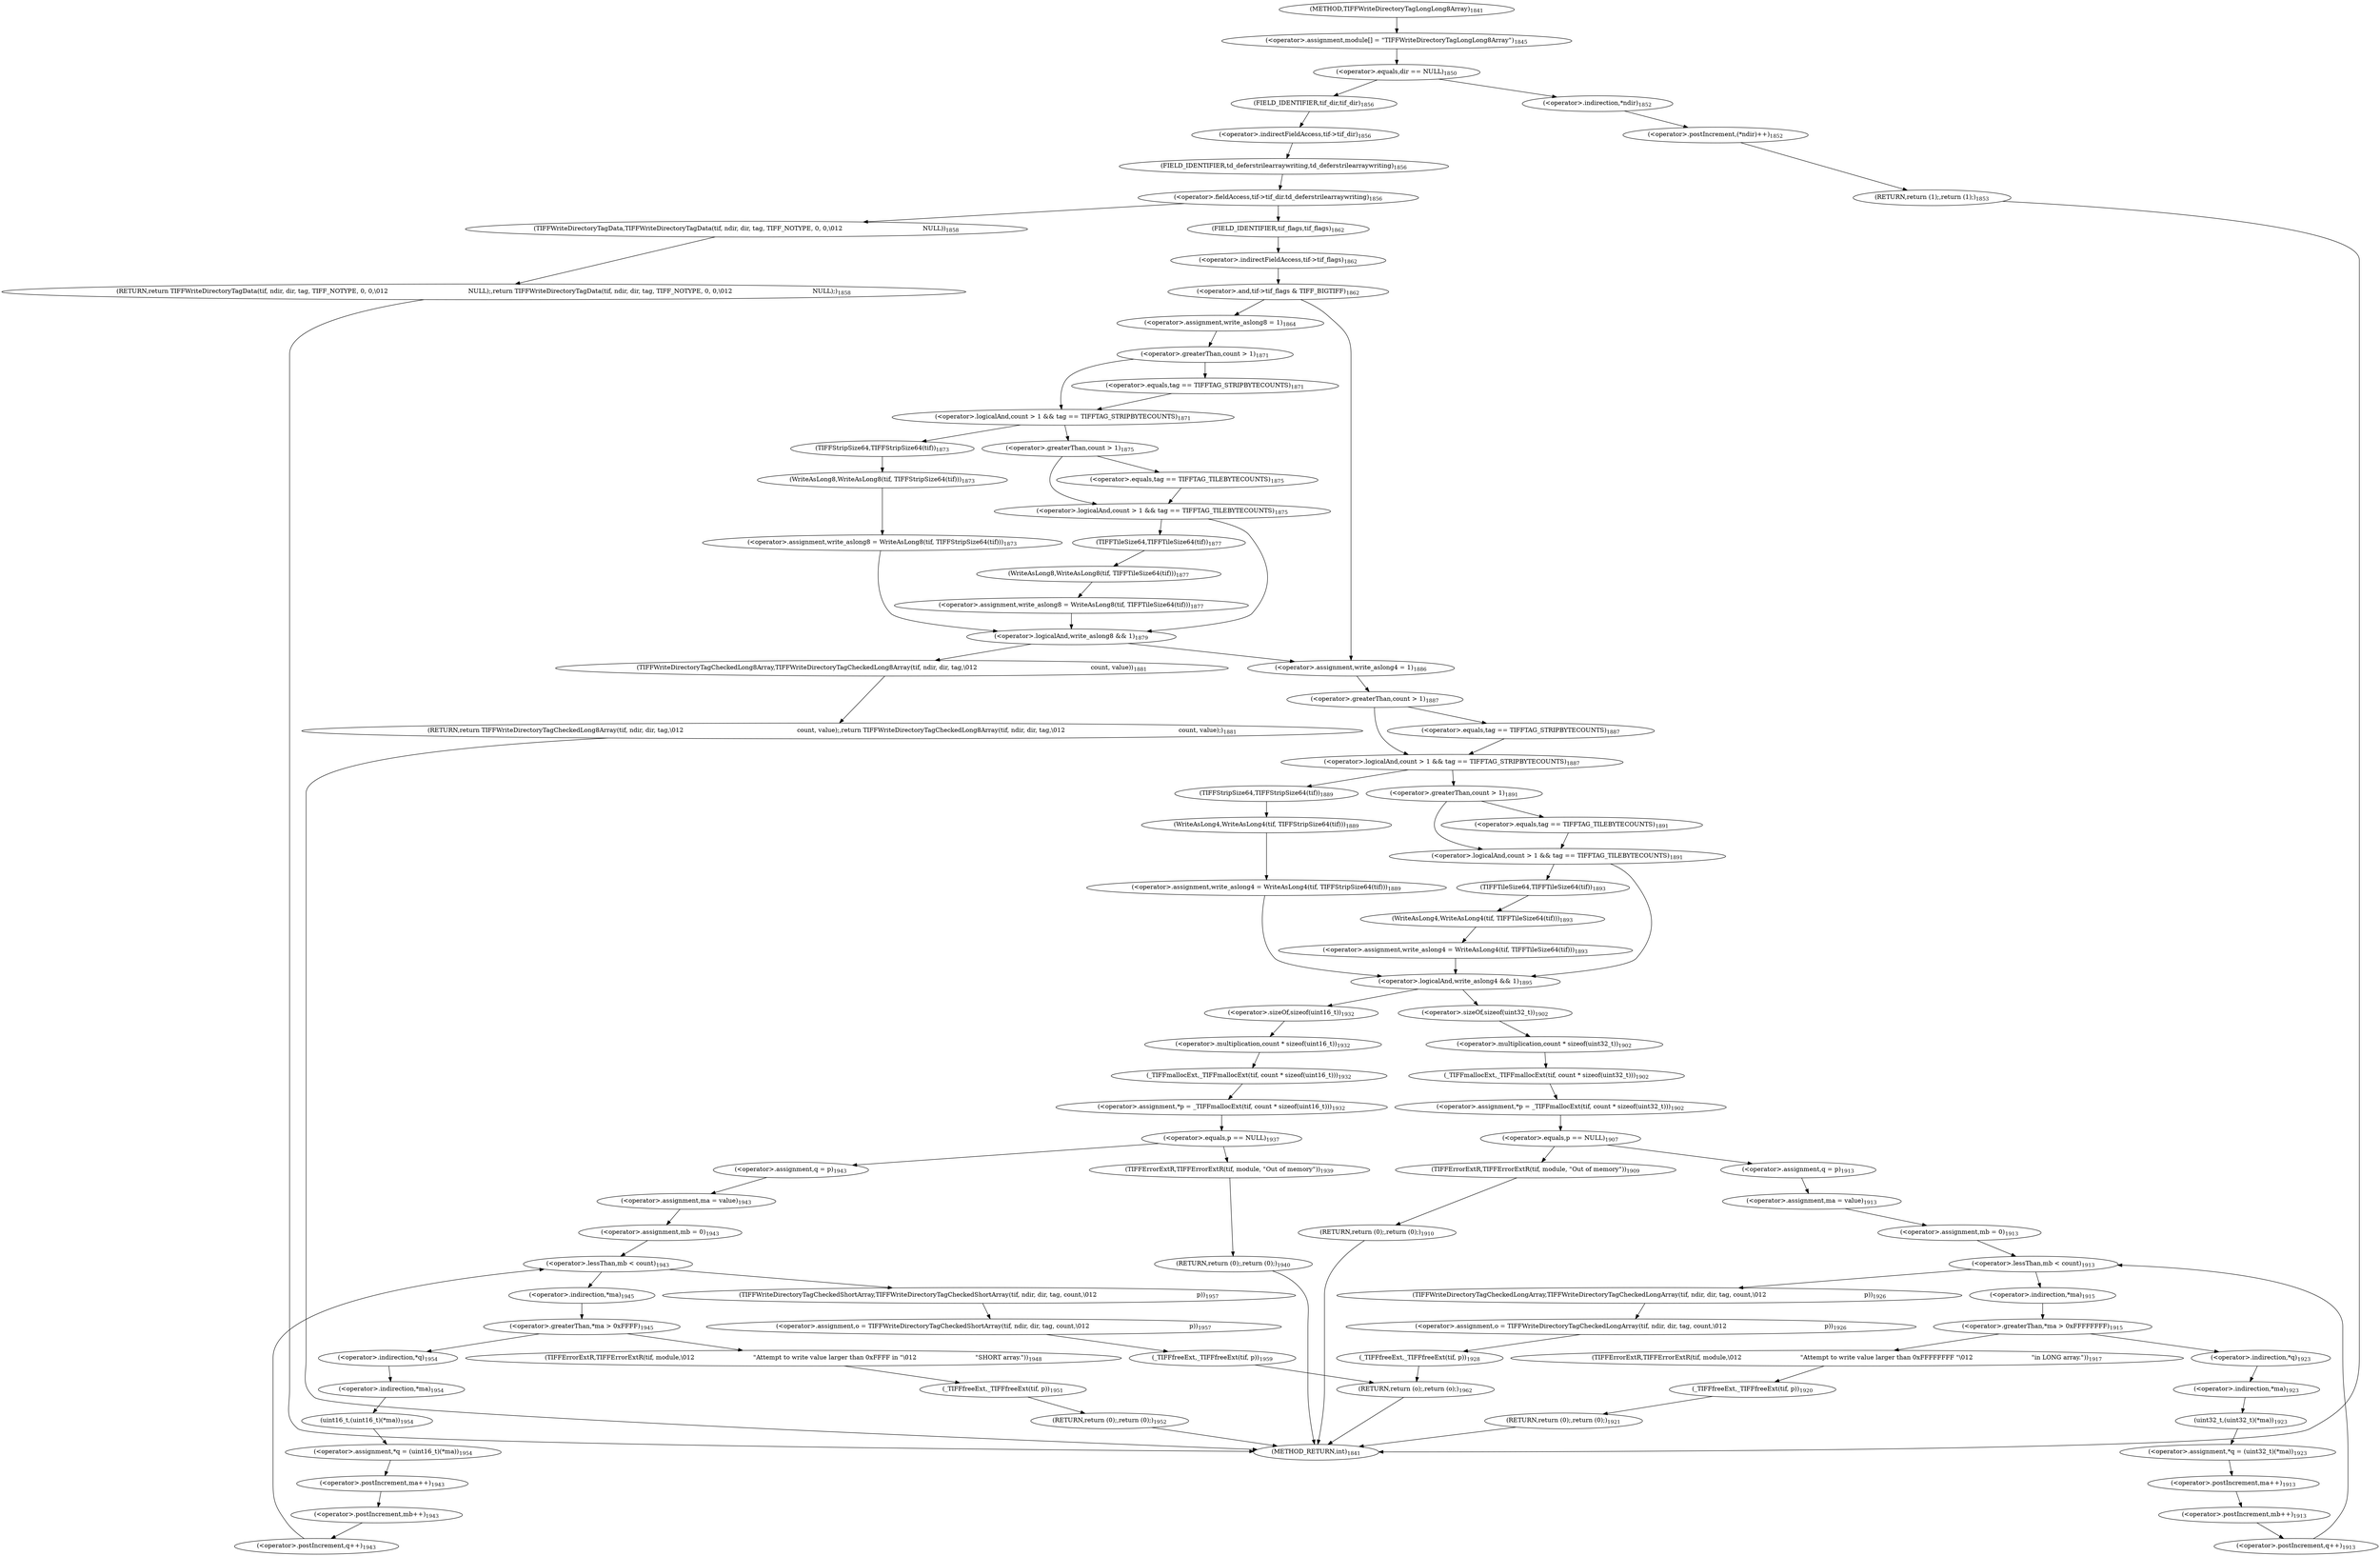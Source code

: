 digraph "TIFFWriteDirectoryTagLongLong8Array" {  
"68876" [label = <(&lt;operator&gt;.assignment,module[] = &quot;TIFFWriteDirectoryTagLongLong8Array&quot;)<SUB>1845</SUB>> ]
"68964" [label = <(&lt;operator&gt;.assignment,write_aslong4 = 1)<SUB>1886</SUB>> ]
"69164" [label = <(RETURN,return (o);,return (o);)<SUB>1962</SUB>> ]
"68882" [label = <(&lt;operator&gt;.equals,dir == NULL)<SUB>1850</SUB>> ]
"68892" [label = <(&lt;operator&gt;.fieldAccess,tif-&gt;tif_dir.td_deferstrilearraywriting)<SUB>1856</SUB>> ]
"68909" [label = <(&lt;operator&gt;.and,tif-&gt;tif_flags &amp; TIFF_BIGTIFF)<SUB>1862</SUB>> ]
"68968" [label = <(&lt;operator&gt;.logicalAnd,count &gt; 1 &amp;&amp; tag == TIFFTAG_STRIPBYTECOUNTS)<SUB>1887</SUB>> ]
"69000" [label = <(&lt;operator&gt;.logicalAnd,write_aslong4 &amp;&amp; 1)<SUB>1895</SUB>> ]
"68886" [label = <(&lt;operator&gt;.postIncrement,(*ndir)++)<SUB>1852</SUB>> ]
"68889" [label = <(RETURN,return (1);,return (1);)<SUB>1853</SUB>> ]
"68893" [label = <(&lt;operator&gt;.indirectFieldAccess,tif-&gt;tif_dir)<SUB>1856</SUB>> ]
"68896" [label = <(FIELD_IDENTIFIER,td_deferstrilearraywriting,td_deferstrilearraywriting)<SUB>1856</SUB>> ]
"68898" [label = <(RETURN,return TIFFWriteDirectoryTagData(tif, ndir, dir, tag, TIFF_NOTYPE, 0, 0,\012                                         NULL);,return TIFFWriteDirectoryTagData(tif, ndir, dir, tag, TIFF_NOTYPE, 0, 0,\012                                         NULL);)<SUB>1858</SUB>> ]
"68910" [label = <(&lt;operator&gt;.indirectFieldAccess,tif-&gt;tif_flags)<SUB>1862</SUB>> ]
"68916" [label = <(&lt;operator&gt;.assignment,write_aslong8 = 1)<SUB>1864</SUB>> ]
"68969" [label = <(&lt;operator&gt;.greaterThan,count &gt; 1)<SUB>1887</SUB>> ]
"68972" [label = <(&lt;operator&gt;.equals,tag == TIFFTAG_STRIPBYTECOUNTS)<SUB>1887</SUB>> ]
"68976" [label = <(&lt;operator&gt;.assignment,write_aslong4 = WriteAsLong4(tif, TIFFStripSize64(tif)))<SUB>1889</SUB>> ]
"69005" [label = <(&lt;operator&gt;.assignment,*p = _TIFFmallocExt(tif, count * sizeof(uint32_t)))<SUB>1902</SUB>> ]
"69071" [label = <(&lt;operator&gt;.assignment,o = TIFFWriteDirectoryTagCheckedLongArray(tif, ndir, dir, tag, count,\012                                                  p))<SUB>1926</SUB>> ]
"69080" [label = <(_TIFFfreeExt,_TIFFfreeExt(tif, p))<SUB>1928</SUB>> ]
"68887" [label = <(&lt;operator&gt;.indirection,*ndir)<SUB>1852</SUB>> ]
"68895" [label = <(FIELD_IDENTIFIER,tif_dir,tif_dir)<SUB>1856</SUB>> ]
"68899" [label = <(TIFFWriteDirectoryTagData,TIFFWriteDirectoryTagData(tif, ndir, dir, tag, TIFF_NOTYPE, 0, 0,\012                                         NULL))<SUB>1858</SUB>> ]
"68912" [label = <(FIELD_IDENTIFIER,tif_flags,tif_flags)<SUB>1862</SUB>> ]
"68920" [label = <(&lt;operator&gt;.logicalAnd,count &gt; 1 &amp;&amp; tag == TIFFTAG_STRIPBYTECOUNTS)<SUB>1871</SUB>> ]
"68952" [label = <(&lt;operator&gt;.logicalAnd,write_aslong8 &amp;&amp; 1)<SUB>1879</SUB>> ]
"68978" [label = <(WriteAsLong4,WriteAsLong4(tif, TIFFStripSize64(tif)))<SUB>1889</SUB>> ]
"69007" [label = <(_TIFFmallocExt,_TIFFmallocExt(tif, count * sizeof(uint32_t)))<SUB>1902</SUB>> ]
"69017" [label = <(&lt;operator&gt;.equals,p == NULL)<SUB>1907</SUB>> ]
"69039" [label = <(&lt;operator&gt;.lessThan,mb &lt; count)<SUB>1913</SUB>> ]
"69073" [label = <(TIFFWriteDirectoryTagCheckedLongArray,TIFFWriteDirectoryTagCheckedLongArray(tif, ndir, dir, tag, count,\012                                                  p))<SUB>1926</SUB>> ]
"69086" [label = <(&lt;operator&gt;.assignment,*p = _TIFFmallocExt(tif, count * sizeof(uint16_t)))<SUB>1932</SUB>> ]
"69152" [label = <(&lt;operator&gt;.assignment,o = TIFFWriteDirectoryTagCheckedShortArray(tif, ndir, dir, tag, count,\012                                                   p))<SUB>1957</SUB>> ]
"69161" [label = <(_TIFFfreeExt,_TIFFfreeExt(tif, p))<SUB>1959</SUB>> ]
"68921" [label = <(&lt;operator&gt;.greaterThan,count &gt; 1)<SUB>1871</SUB>> ]
"68924" [label = <(&lt;operator&gt;.equals,tag == TIFFTAG_STRIPBYTECOUNTS)<SUB>1871</SUB>> ]
"68928" [label = <(&lt;operator&gt;.assignment,write_aslong8 = WriteAsLong8(tif, TIFFStripSize64(tif)))<SUB>1873</SUB>> ]
"68956" [label = <(RETURN,return TIFFWriteDirectoryTagCheckedLong8Array(tif, ndir, dir, tag,\012                                                          count, value);,return TIFFWriteDirectoryTagCheckedLong8Array(tif, ndir, dir, tag,\012                                                          count, value);)<SUB>1881</SUB>> ]
"68980" [label = <(TIFFStripSize64,TIFFStripSize64(tif))<SUB>1889</SUB>> ]
"68985" [label = <(&lt;operator&gt;.logicalAnd,count &gt; 1 &amp;&amp; tag == TIFFTAG_TILEBYTECOUNTS)<SUB>1891</SUB>> ]
"69009" [label = <(&lt;operator&gt;.multiplication,count * sizeof(uint32_t))<SUB>1902</SUB>> ]
"69021" [label = <(TIFFErrorExtR,TIFFErrorExtR(tif, module, &quot;Out of memory&quot;))<SUB>1909</SUB>> ]
"69025" [label = <(RETURN,return (0);,return (0);)<SUB>1910</SUB>> ]
"69043" [label = <(&lt;operator&gt;.postIncrement,ma++)<SUB>1913</SUB>> ]
"69045" [label = <(&lt;operator&gt;.postIncrement,mb++)<SUB>1913</SUB>> ]
"69047" [label = <(&lt;operator&gt;.postIncrement,q++)<SUB>1913</SUB>> ]
"69065" [label = <(&lt;operator&gt;.assignment,*q = (uint32_t)(*ma))<SUB>1923</SUB>> ]
"69088" [label = <(_TIFFmallocExt,_TIFFmallocExt(tif, count * sizeof(uint16_t)))<SUB>1932</SUB>> ]
"69098" [label = <(&lt;operator&gt;.equals,p == NULL)<SUB>1937</SUB>> ]
"69120" [label = <(&lt;operator&gt;.lessThan,mb &lt; count)<SUB>1943</SUB>> ]
"69154" [label = <(TIFFWriteDirectoryTagCheckedShortArray,TIFFWriteDirectoryTagCheckedShortArray(tif, ndir, dir, tag, count,\012                                                   p))<SUB>1957</SUB>> ]
"68930" [label = <(WriteAsLong8,WriteAsLong8(tif, TIFFStripSize64(tif)))<SUB>1873</SUB>> ]
"68957" [label = <(TIFFWriteDirectoryTagCheckedLong8Array,TIFFWriteDirectoryTagCheckedLong8Array(tif, ndir, dir, tag,\012                                                          count, value))<SUB>1881</SUB>> ]
"68986" [label = <(&lt;operator&gt;.greaterThan,count &gt; 1)<SUB>1891</SUB>> ]
"68989" [label = <(&lt;operator&gt;.equals,tag == TIFFTAG_TILEBYTECOUNTS)<SUB>1891</SUB>> ]
"68993" [label = <(&lt;operator&gt;.assignment,write_aslong4 = WriteAsLong4(tif, TIFFTileSize64(tif)))<SUB>1893</SUB>> ]
"69011" [label = <(&lt;operator&gt;.sizeOf,sizeof(uint32_t))<SUB>1902</SUB>> ]
"69030" [label = <(&lt;operator&gt;.assignment,q = p)<SUB>1913</SUB>> ]
"69033" [label = <(&lt;operator&gt;.assignment,ma = value)<SUB>1913</SUB>> ]
"69036" [label = <(&lt;operator&gt;.assignment,mb = 0)<SUB>1913</SUB>> ]
"69051" [label = <(&lt;operator&gt;.greaterThan,*ma &gt; 0xFFFFFFFF)<SUB>1915</SUB>> ]
"69066" [label = <(&lt;operator&gt;.indirection,*q)<SUB>1923</SUB>> ]
"69068" [label = <(uint32_t,(uint32_t)(*ma))<SUB>1923</SUB>> ]
"69090" [label = <(&lt;operator&gt;.multiplication,count * sizeof(uint16_t))<SUB>1932</SUB>> ]
"69102" [label = <(TIFFErrorExtR,TIFFErrorExtR(tif, module, &quot;Out of memory&quot;))<SUB>1939</SUB>> ]
"69106" [label = <(RETURN,return (0);,return (0);)<SUB>1940</SUB>> ]
"69124" [label = <(&lt;operator&gt;.postIncrement,ma++)<SUB>1943</SUB>> ]
"69126" [label = <(&lt;operator&gt;.postIncrement,mb++)<SUB>1943</SUB>> ]
"69128" [label = <(&lt;operator&gt;.postIncrement,q++)<SUB>1943</SUB>> ]
"69146" [label = <(&lt;operator&gt;.assignment,*q = (uint16_t)(*ma))<SUB>1954</SUB>> ]
"68932" [label = <(TIFFStripSize64,TIFFStripSize64(tif))<SUB>1873</SUB>> ]
"68937" [label = <(&lt;operator&gt;.logicalAnd,count &gt; 1 &amp;&amp; tag == TIFFTAG_TILEBYTECOUNTS)<SUB>1875</SUB>> ]
"68995" [label = <(WriteAsLong4,WriteAsLong4(tif, TIFFTileSize64(tif)))<SUB>1893</SUB>> ]
"69052" [label = <(&lt;operator&gt;.indirection,*ma)<SUB>1915</SUB>> ]
"69056" [label = <(TIFFErrorExtR,TIFFErrorExtR(tif, module,\012                              &quot;Attempt to write value larger than 0xFFFFFFFF &quot;\012                              &quot;in LONG array.&quot;))<SUB>1917</SUB>> ]
"69060" [label = <(_TIFFfreeExt,_TIFFfreeExt(tif, p))<SUB>1920</SUB>> ]
"69063" [label = <(RETURN,return (0);,return (0);)<SUB>1921</SUB>> ]
"69069" [label = <(&lt;operator&gt;.indirection,*ma)<SUB>1923</SUB>> ]
"69092" [label = <(&lt;operator&gt;.sizeOf,sizeof(uint16_t))<SUB>1932</SUB>> ]
"69111" [label = <(&lt;operator&gt;.assignment,q = p)<SUB>1943</SUB>> ]
"69114" [label = <(&lt;operator&gt;.assignment,ma = value)<SUB>1943</SUB>> ]
"69117" [label = <(&lt;operator&gt;.assignment,mb = 0)<SUB>1943</SUB>> ]
"69132" [label = <(&lt;operator&gt;.greaterThan,*ma &gt; 0xFFFF)<SUB>1945</SUB>> ]
"69147" [label = <(&lt;operator&gt;.indirection,*q)<SUB>1954</SUB>> ]
"69149" [label = <(uint16_t,(uint16_t)(*ma))<SUB>1954</SUB>> ]
"68938" [label = <(&lt;operator&gt;.greaterThan,count &gt; 1)<SUB>1875</SUB>> ]
"68941" [label = <(&lt;operator&gt;.equals,tag == TIFFTAG_TILEBYTECOUNTS)<SUB>1875</SUB>> ]
"68945" [label = <(&lt;operator&gt;.assignment,write_aslong8 = WriteAsLong8(tif, TIFFTileSize64(tif)))<SUB>1877</SUB>> ]
"68997" [label = <(TIFFTileSize64,TIFFTileSize64(tif))<SUB>1893</SUB>> ]
"69133" [label = <(&lt;operator&gt;.indirection,*ma)<SUB>1945</SUB>> ]
"69137" [label = <(TIFFErrorExtR,TIFFErrorExtR(tif, module,\012                              &quot;Attempt to write value larger than 0xFFFF in &quot;\012                              &quot;SHORT array.&quot;))<SUB>1948</SUB>> ]
"69141" [label = <(_TIFFfreeExt,_TIFFfreeExt(tif, p))<SUB>1951</SUB>> ]
"69144" [label = <(RETURN,return (0);,return (0);)<SUB>1952</SUB>> ]
"69150" [label = <(&lt;operator&gt;.indirection,*ma)<SUB>1954</SUB>> ]
"68947" [label = <(WriteAsLong8,WriteAsLong8(tif, TIFFTileSize64(tif)))<SUB>1877</SUB>> ]
"68949" [label = <(TIFFTileSize64,TIFFTileSize64(tif))<SUB>1877</SUB>> ]
"68867" [label = <(METHOD,TIFFWriteDirectoryTagLongLong8Array)<SUB>1841</SUB>> ]
"69166" [label = <(METHOD_RETURN,int)<SUB>1841</SUB>> ]
  "68876" -> "68882" 
  "68964" -> "68969" 
  "69164" -> "69166" 
  "68882" -> "68887" 
  "68882" -> "68895" 
  "68892" -> "68899" 
  "68892" -> "68912" 
  "68909" -> "68916" 
  "68909" -> "68964" 
  "68968" -> "68980" 
  "68968" -> "68986" 
  "69000" -> "69011" 
  "69000" -> "69092" 
  "68886" -> "68889" 
  "68889" -> "69166" 
  "68893" -> "68896" 
  "68896" -> "68892" 
  "68898" -> "69166" 
  "68910" -> "68909" 
  "68916" -> "68921" 
  "68969" -> "68968" 
  "68969" -> "68972" 
  "68972" -> "68968" 
  "68976" -> "69000" 
  "69005" -> "69017" 
  "69071" -> "69080" 
  "69080" -> "69164" 
  "68887" -> "68886" 
  "68895" -> "68893" 
  "68899" -> "68898" 
  "68912" -> "68910" 
  "68920" -> "68932" 
  "68920" -> "68938" 
  "68952" -> "68957" 
  "68952" -> "68964" 
  "68978" -> "68976" 
  "69007" -> "69005" 
  "69017" -> "69021" 
  "69017" -> "69030" 
  "69039" -> "69052" 
  "69039" -> "69073" 
  "69073" -> "69071" 
  "69086" -> "69098" 
  "69152" -> "69161" 
  "69161" -> "69164" 
  "68921" -> "68920" 
  "68921" -> "68924" 
  "68924" -> "68920" 
  "68928" -> "68952" 
  "68956" -> "69166" 
  "68980" -> "68978" 
  "68985" -> "68997" 
  "68985" -> "69000" 
  "69009" -> "69007" 
  "69021" -> "69025" 
  "69025" -> "69166" 
  "69043" -> "69045" 
  "69045" -> "69047" 
  "69047" -> "69039" 
  "69065" -> "69043" 
  "69088" -> "69086" 
  "69098" -> "69102" 
  "69098" -> "69111" 
  "69120" -> "69133" 
  "69120" -> "69154" 
  "69154" -> "69152" 
  "68930" -> "68928" 
  "68957" -> "68956" 
  "68986" -> "68985" 
  "68986" -> "68989" 
  "68989" -> "68985" 
  "68993" -> "69000" 
  "69011" -> "69009" 
  "69030" -> "69033" 
  "69033" -> "69036" 
  "69036" -> "69039" 
  "69051" -> "69056" 
  "69051" -> "69066" 
  "69066" -> "69069" 
  "69068" -> "69065" 
  "69090" -> "69088" 
  "69102" -> "69106" 
  "69106" -> "69166" 
  "69124" -> "69126" 
  "69126" -> "69128" 
  "69128" -> "69120" 
  "69146" -> "69124" 
  "68932" -> "68930" 
  "68937" -> "68949" 
  "68937" -> "68952" 
  "68995" -> "68993" 
  "69052" -> "69051" 
  "69056" -> "69060" 
  "69060" -> "69063" 
  "69063" -> "69166" 
  "69069" -> "69068" 
  "69092" -> "69090" 
  "69111" -> "69114" 
  "69114" -> "69117" 
  "69117" -> "69120" 
  "69132" -> "69137" 
  "69132" -> "69147" 
  "69147" -> "69150" 
  "69149" -> "69146" 
  "68938" -> "68937" 
  "68938" -> "68941" 
  "68941" -> "68937" 
  "68945" -> "68952" 
  "68997" -> "68995" 
  "69133" -> "69132" 
  "69137" -> "69141" 
  "69141" -> "69144" 
  "69144" -> "69166" 
  "69150" -> "69149" 
  "68947" -> "68945" 
  "68949" -> "68947" 
  "68867" -> "68876" 
}
